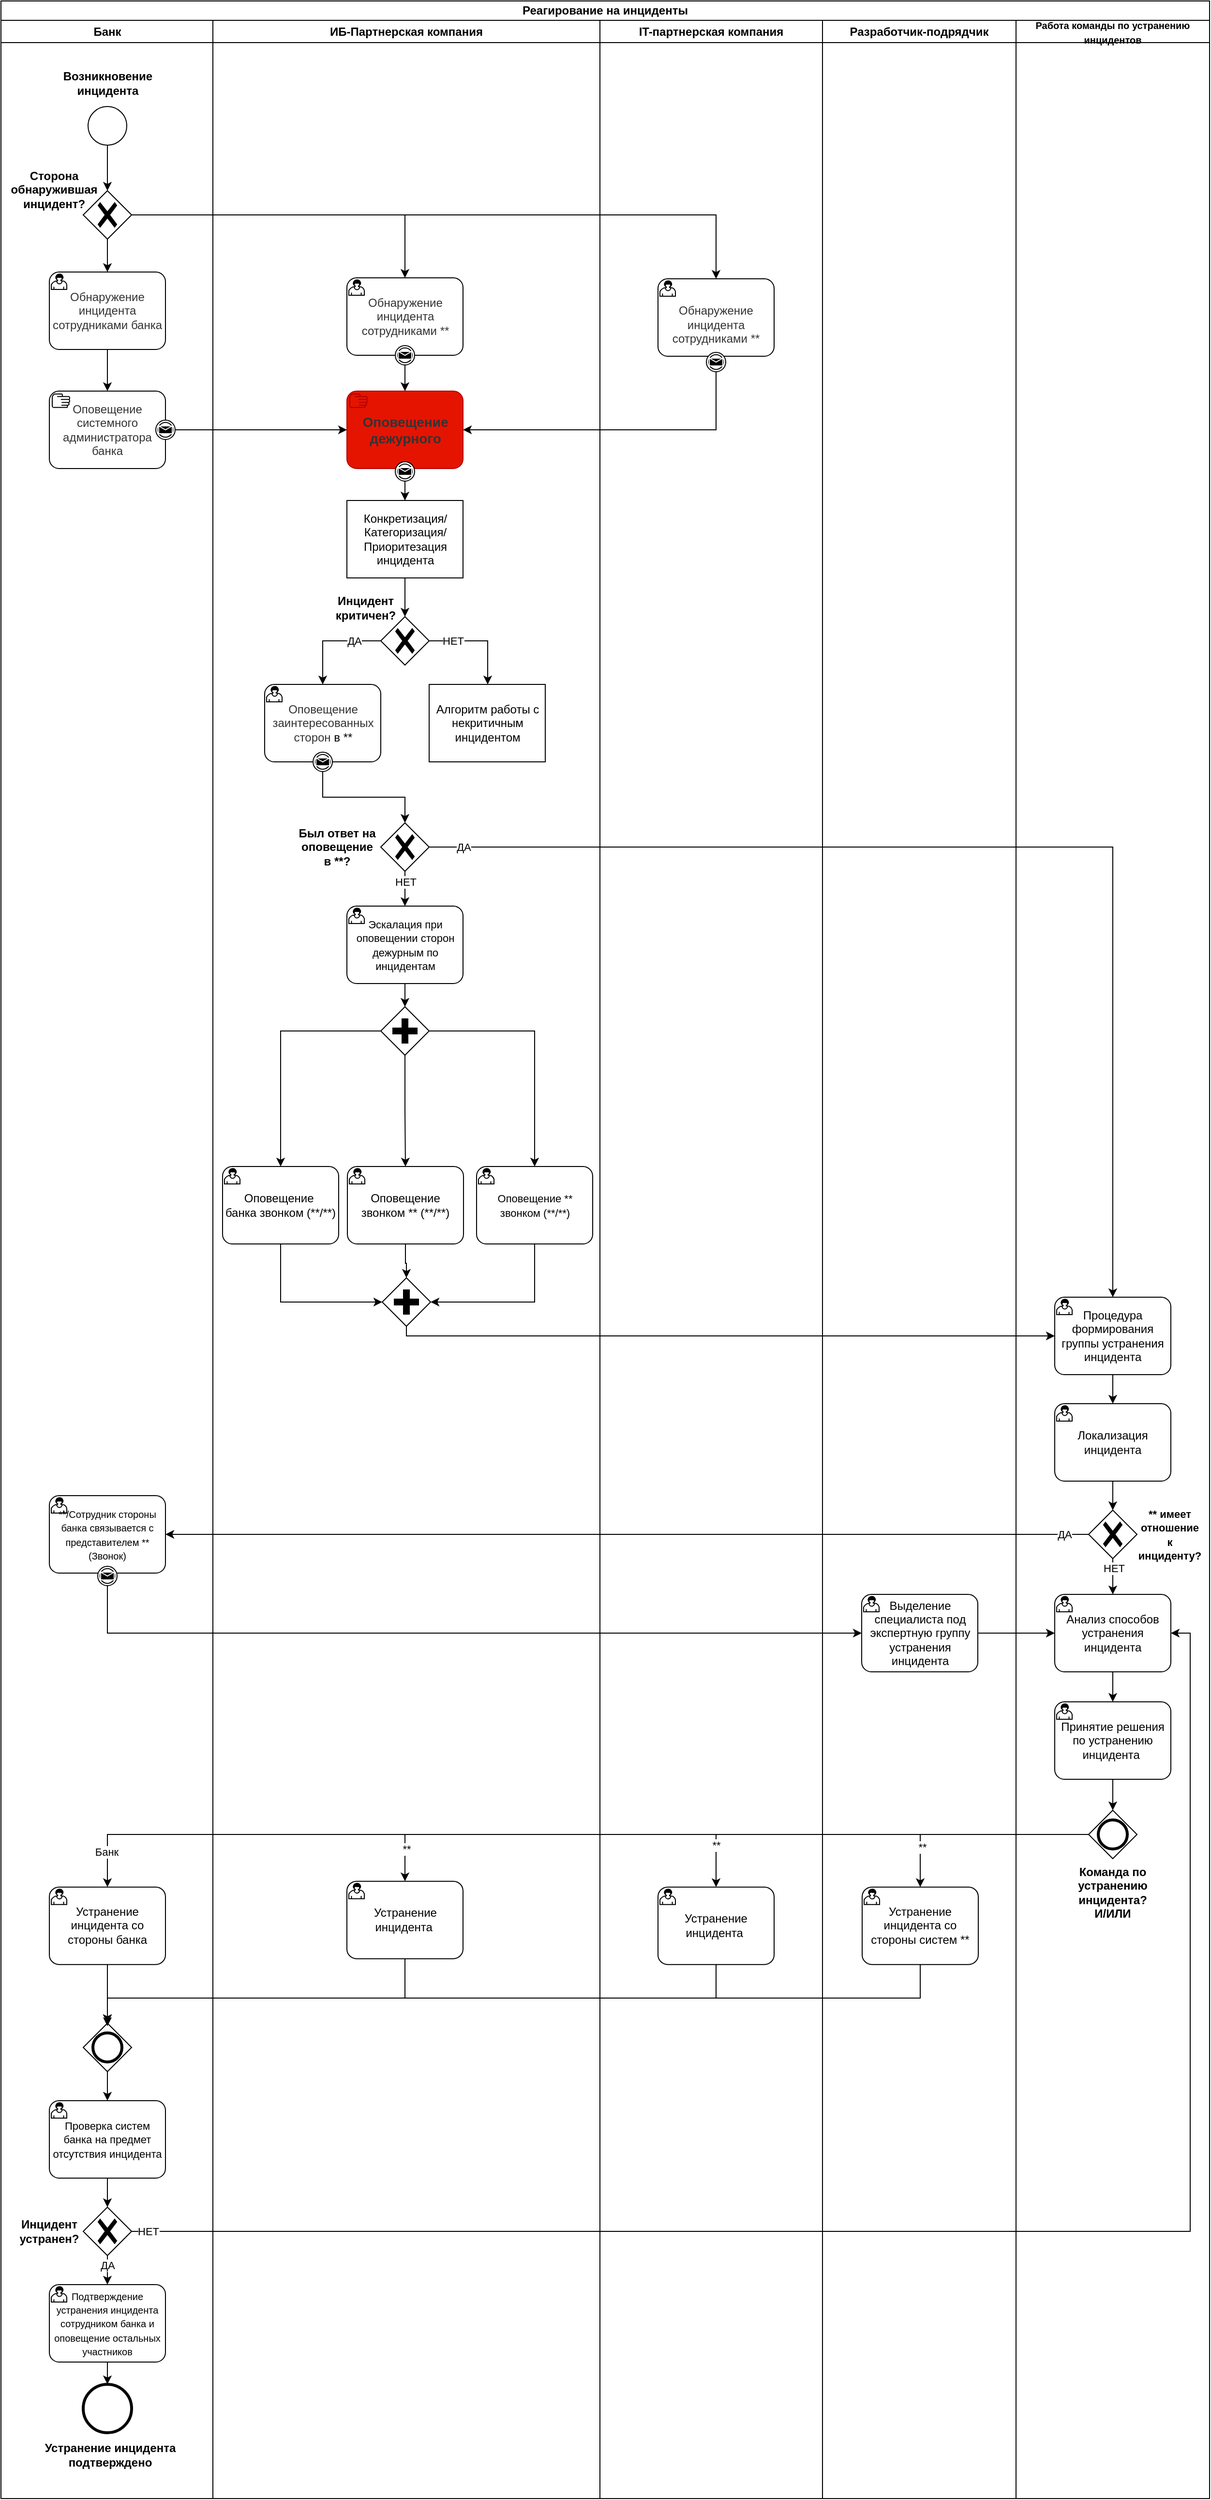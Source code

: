 <mxfile version="26.2.15">
  <diagram name="Страница — 1" id="mcw36j6L1VowzttELTqm">
    <mxGraphModel dx="1028" dy="707" grid="1" gridSize="10" guides="1" tooltips="1" connect="1" arrows="1" fold="1" page="1" pageScale="1" pageWidth="827" pageHeight="1169" math="0" shadow="0">
      <root>
        <mxCell id="0" />
        <mxCell id="1" parent="0" />
        <mxCell id="BDdSaMs5U2z6RaGfX6vD-26" value="Разработчик-подрядчик" style="swimlane;whiteSpace=wrap;html=1;swimlaneFillColor=default;" parent="1" vertex="1">
          <mxGeometry x="1200" y="970" width="200" height="2560" as="geometry" />
        </mxCell>
        <mxCell id="Rkpqap71UWAtuz546qv4-2" value="Банк" style="swimlane;whiteSpace=wrap;html=1;swimlaneFillColor=default;" parent="1" vertex="1">
          <mxGeometry x="351" y="970" width="220" height="2560" as="geometry" />
        </mxCell>
        <mxCell id="Rkpqap71UWAtuz546qv4-6" value="&lt;span style=&quot;color: rgb(51, 51, 51); font-family: Arial, sans-serif; background-color: rgb(255, 255, 255);&quot;&gt;Обнаружение инцидента сотрудниками банка&lt;/span&gt;" style="points=[[0.25,0,0],[0.5,0,0],[0.75,0,0],[1,0.25,0],[1,0.5,0],[1,0.75,0],[0.75,1,0],[0.5,1,0],[0.25,1,0],[0,0.75,0],[0,0.5,0],[0,0.25,0]];shape=mxgraph.bpmn.task;whiteSpace=wrap;rectStyle=rounded;size=10;html=1;container=1;expand=0;collapsible=0;taskMarker=user;" parent="Rkpqap71UWAtuz546qv4-2" vertex="1">
          <mxGeometry x="50" y="260" width="120" height="80" as="geometry" />
        </mxCell>
        <mxCell id="Rkpqap71UWAtuz546qv4-15" value="&lt;span style=&quot;color: rgb(51, 51, 51); font-family: Arial, sans-serif; background-color: rgb(255, 255, 255);&quot;&gt;Оповещение системного администратора банка&lt;/span&gt;" style="points=[[0.25,0,0],[0.5,0,0],[0.75,0,0],[1,0.25,0],[1,0.5,0],[1,0.75,0],[0.75,1,0],[0.5,1,0],[0.25,1,0],[0,0.75,0],[0,0.5,0],[0,0.25,0]];shape=mxgraph.bpmn.task;whiteSpace=wrap;rectStyle=rounded;size=10;html=1;container=1;expand=0;collapsible=0;taskMarker=manual;" parent="Rkpqap71UWAtuz546qv4-2" vertex="1">
          <mxGeometry x="50" y="383" width="120" height="80" as="geometry" />
        </mxCell>
        <mxCell id="Rkpqap71UWAtuz546qv4-16" style="edgeStyle=orthogonalEdgeStyle;rounded=0;orthogonalLoop=1;jettySize=auto;html=1;entryX=0.5;entryY=0;entryDx=0;entryDy=0;entryPerimeter=0;" parent="Rkpqap71UWAtuz546qv4-2" source="Rkpqap71UWAtuz546qv4-6" target="Rkpqap71UWAtuz546qv4-15" edge="1">
          <mxGeometry relative="1" as="geometry" />
        </mxCell>
        <mxCell id="YImmK2-F6QXV39Sv4ORT-2" value="Устранение инцидента со стороны банка" style="points=[[0.25,0,0],[0.5,0,0],[0.75,0,0],[1,0.25,0],[1,0.5,0],[1,0.75,0],[0.75,1,0],[0.5,1,0],[0.25,1,0],[0,0.75,0],[0,0.5,0],[0,0.25,0]];shape=mxgraph.bpmn.task;whiteSpace=wrap;rectStyle=rounded;size=10;html=1;container=1;expand=0;collapsible=0;taskMarker=user;" parent="Rkpqap71UWAtuz546qv4-2" vertex="1">
          <mxGeometry x="50" y="1928.33" width="120" height="80" as="geometry" />
        </mxCell>
        <mxCell id="4dvvSFLhbNUFfqNrLBhm-24" value="" style="points=[[0.145,0.145,0],[0.5,0,0],[0.855,0.145,0],[1,0.5,0],[0.855,0.855,0],[0.5,1,0],[0.145,0.855,0],[0,0.5,0]];shape=mxgraph.bpmn.event;html=1;verticalLabelPosition=bottom;labelBackgroundColor=#ffffff;verticalAlign=top;align=center;perimeter=ellipsePerimeter;outlineConnect=0;aspect=fixed;outline=throwing;symbol=message;" parent="Rkpqap71UWAtuz546qv4-2" vertex="1">
          <mxGeometry x="160" y="413" width="20" height="20" as="geometry" />
        </mxCell>
        <mxCell id="YImmK2-F6QXV39Sv4ORT-39" value="&lt;font style=&quot;font-size: 10px;&quot;&gt;Подтверждение устранения инцидента сотрудником банка и оповещение остальных участников&lt;/font&gt;" style="points=[[0.25,0,0],[0.5,0,0],[0.75,0,0],[1,0.25,0],[1,0.5,0],[1,0.75,0],[0.75,1,0],[0.5,1,0],[0.25,1,0],[0,0.75,0],[0,0.5,0],[0,0.25,0]];shape=mxgraph.bpmn.task;whiteSpace=wrap;rectStyle=rounded;size=10;html=1;container=1;expand=0;collapsible=0;taskMarker=user;" parent="Rkpqap71UWAtuz546qv4-2" vertex="1">
          <mxGeometry x="50" y="2339" width="120" height="80" as="geometry" />
        </mxCell>
        <mxCell id="YImmK2-F6QXV39Sv4ORT-41" value="" style="points=[[0.145,0.145,0],[0.5,0,0],[0.855,0.145,0],[1,0.5,0],[0.855,0.855,0],[0.5,1,0],[0.145,0.855,0],[0,0.5,0]];shape=mxgraph.bpmn.event;html=1;verticalLabelPosition=bottom;labelBackgroundColor=#ffffff;verticalAlign=top;align=center;perimeter=ellipsePerimeter;outlineConnect=0;aspect=fixed;outline=end;symbol=terminate2;" parent="Rkpqap71UWAtuz546qv4-2" vertex="1">
          <mxGeometry x="85" y="2442" width="50" height="50" as="geometry" />
        </mxCell>
        <mxCell id="YImmK2-F6QXV39Sv4ORT-43" style="edgeStyle=orthogonalEdgeStyle;rounded=0;orthogonalLoop=1;jettySize=auto;html=1;entryX=0.5;entryY=0;entryDx=0;entryDy=0;entryPerimeter=0;" parent="Rkpqap71UWAtuz546qv4-2" source="YImmK2-F6QXV39Sv4ORT-39" target="YImmK2-F6QXV39Sv4ORT-41" edge="1">
          <mxGeometry relative="1" as="geometry">
            <mxPoint x="348" y="2413" as="targetPoint" />
          </mxGeometry>
        </mxCell>
        <mxCell id="_8oBa0pRFmjZk-mu5e4V-10" value="&lt;font style=&quot;font-size: 10px;&quot;&gt;**/Сотрудник стороны банка связывается с представителем **(Звонок)&lt;/font&gt;" style="points=[[0.25,0,0],[0.5,0,0],[0.75,0,0],[1,0.25,0],[1,0.5,0],[1,0.75,0],[0.75,1,0],[0.5,1,0],[0.25,1,0],[0,0.75,0],[0,0.5,0],[0,0.25,0]];shape=mxgraph.bpmn.task;whiteSpace=wrap;rectStyle=rounded;size=10;html=1;container=1;expand=0;collapsible=0;taskMarker=user;" parent="Rkpqap71UWAtuz546qv4-2" vertex="1">
          <mxGeometry x="50" y="1524" width="120" height="80" as="geometry" />
        </mxCell>
        <mxCell id="_8oBa0pRFmjZk-mu5e4V-20" value="&lt;font style=&quot;font-size: 11px;&quot;&gt;Проверка систем банка на предмет отсутствия инцидента&lt;/font&gt;" style="points=[[0.25,0,0],[0.5,0,0],[0.75,0,0],[1,0.25,0],[1,0.5,0],[1,0.75,0],[0.75,1,0],[0.5,1,0],[0.25,1,0],[0,0.75,0],[0,0.5,0],[0,0.25,0]];shape=mxgraph.bpmn.task;whiteSpace=wrap;rectStyle=rounded;size=10;html=1;container=1;expand=0;collapsible=0;taskMarker=user;" parent="Rkpqap71UWAtuz546qv4-2" vertex="1">
          <mxGeometry x="50" y="2149" width="120" height="80" as="geometry" />
        </mxCell>
        <mxCell id="_8oBa0pRFmjZk-mu5e4V-5" value="&lt;b&gt;Устранение инцидента подтверждено&lt;/b&gt;" style="text;html=1;align=center;verticalAlign=middle;whiteSpace=wrap;rounded=0;" parent="Rkpqap71UWAtuz546qv4-2" vertex="1">
          <mxGeometry x="37.5" y="2500" width="150" height="30" as="geometry" />
        </mxCell>
        <mxCell id="_8oBa0pRFmjZk-mu5e4V-25" value="" style="points=[[0.25,0.25,0],[0.5,0,0],[0.75,0.25,0],[1,0.5,0],[0.75,0.75,0],[0.5,1,0],[0.25,0.75,0],[0,0.5,0]];shape=mxgraph.bpmn.gateway2;html=1;verticalLabelPosition=bottom;labelBackgroundColor=#ffffff;verticalAlign=top;align=center;perimeter=rhombusPerimeter;outlineConnect=0;outline=none;symbol=none;gwType=exclusive;" parent="Rkpqap71UWAtuz546qv4-2" vertex="1">
          <mxGeometry x="85" y="2259" width="50" height="50" as="geometry" />
        </mxCell>
        <mxCell id="_8oBa0pRFmjZk-mu5e4V-26" style="edgeStyle=orthogonalEdgeStyle;rounded=0;orthogonalLoop=1;jettySize=auto;html=1;entryX=0.5;entryY=0;entryDx=0;entryDy=0;entryPerimeter=0;" parent="Rkpqap71UWAtuz546qv4-2" source="_8oBa0pRFmjZk-mu5e4V-20" target="_8oBa0pRFmjZk-mu5e4V-25" edge="1">
          <mxGeometry relative="1" as="geometry" />
        </mxCell>
        <mxCell id="_8oBa0pRFmjZk-mu5e4V-27" style="edgeStyle=orthogonalEdgeStyle;rounded=0;orthogonalLoop=1;jettySize=auto;html=1;entryX=0.5;entryY=0;entryDx=0;entryDy=0;entryPerimeter=0;" parent="Rkpqap71UWAtuz546qv4-2" source="_8oBa0pRFmjZk-mu5e4V-25" target="YImmK2-F6QXV39Sv4ORT-39" edge="1">
          <mxGeometry relative="1" as="geometry" />
        </mxCell>
        <mxCell id="_8oBa0pRFmjZk-mu5e4V-28" value="ДА" style="edgeLabel;html=1;align=center;verticalAlign=middle;resizable=0;points=[];" parent="_8oBa0pRFmjZk-mu5e4V-27" connectable="0" vertex="1">
          <mxGeometry x="-0.63" relative="1" as="geometry">
            <mxPoint as="offset" />
          </mxGeometry>
        </mxCell>
        <mxCell id="RbkUoPrk1vcrPz4bAZ_s-171" value="&lt;b&gt;Инцидент устранен?&lt;/b&gt;" style="text;html=1;align=center;verticalAlign=middle;whiteSpace=wrap;rounded=0;" parent="Rkpqap71UWAtuz546qv4-2" vertex="1">
          <mxGeometry x="20" y="2269" width="60" height="30" as="geometry" />
        </mxCell>
        <mxCell id="RbkUoPrk1vcrPz4bAZ_s-106" value="" style="points=[[0.25,0.25,0],[0.5,0,0],[0.75,0.25,0],[1,0.5,0],[0.75,0.75,0],[0.5,1,0],[0.25,0.75,0],[0,0.5,0]];shape=mxgraph.bpmn.gateway2;html=1;verticalLabelPosition=bottom;labelBackgroundColor=#ffffff;verticalAlign=top;align=center;perimeter=rhombusPerimeter;outlineConnect=0;outline=end;symbol=general;" parent="Rkpqap71UWAtuz546qv4-2" vertex="1">
          <mxGeometry x="85" y="2069" width="50" height="50" as="geometry" />
        </mxCell>
        <mxCell id="BDdSaMs5U2z6RaGfX6vD-75" style="edgeStyle=orthogonalEdgeStyle;rounded=0;orthogonalLoop=1;jettySize=auto;html=1;entryX=0.5;entryY=0;entryDx=0;entryDy=0;entryPerimeter=0;" parent="Rkpqap71UWAtuz546qv4-2" source="YImmK2-F6QXV39Sv4ORT-2" target="RbkUoPrk1vcrPz4bAZ_s-106" edge="1">
          <mxGeometry relative="1" as="geometry">
            <Array as="points" />
          </mxGeometry>
        </mxCell>
        <mxCell id="BDdSaMs5U2z6RaGfX6vD-79" style="edgeStyle=orthogonalEdgeStyle;rounded=0;orthogonalLoop=1;jettySize=auto;html=1;entryX=0.5;entryY=0;entryDx=0;entryDy=0;entryPerimeter=0;exitX=0.5;exitY=1;exitDx=0;exitDy=0;exitPerimeter=0;" parent="Rkpqap71UWAtuz546qv4-2" source="RbkUoPrk1vcrPz4bAZ_s-106" target="_8oBa0pRFmjZk-mu5e4V-20" edge="1">
          <mxGeometry relative="1" as="geometry">
            <mxPoint x="849" y="2124" as="sourcePoint" />
          </mxGeometry>
        </mxCell>
        <mxCell id="6Zka7wKKmrnuG1V1PgiL-1" value="" style="points=[[0.145,0.145,0],[0.5,0,0],[0.855,0.145,0],[1,0.5,0],[0.855,0.855,0],[0.5,1,0],[0.145,0.855,0],[0,0.5,0]];shape=mxgraph.bpmn.event;html=1;verticalLabelPosition=bottom;labelBackgroundColor=#ffffff;verticalAlign=top;align=center;perimeter=ellipsePerimeter;outlineConnect=0;aspect=fixed;outline=standard;symbol=general;" parent="Rkpqap71UWAtuz546qv4-2" vertex="1">
          <mxGeometry x="90" y="89" width="40" height="40" as="geometry" />
        </mxCell>
        <mxCell id="6Zka7wKKmrnuG1V1PgiL-9" value="" style="points=[[0.25,0.25,0],[0.5,0,0],[0.75,0.25,0],[1,0.5,0],[0.75,0.75,0],[0.5,1,0],[0.25,0.75,0],[0,0.5,0]];shape=mxgraph.bpmn.gateway2;html=1;verticalLabelPosition=bottom;labelBackgroundColor=#ffffff;verticalAlign=top;align=center;perimeter=rhombusPerimeter;outlineConnect=0;outline=none;symbol=none;gwType=exclusive;" parent="Rkpqap71UWAtuz546qv4-2" vertex="1">
          <mxGeometry x="85" y="176" width="50" height="50" as="geometry" />
        </mxCell>
        <mxCell id="Rkpqap71UWAtuz546qv4-9" style="edgeStyle=orthogonalEdgeStyle;rounded=0;orthogonalLoop=1;jettySize=auto;html=1;entryX=0.5;entryY=0;entryDx=0;entryDy=0;entryPerimeter=0;" parent="Rkpqap71UWAtuz546qv4-2" source="6Zka7wKKmrnuG1V1PgiL-9" target="Rkpqap71UWAtuz546qv4-6" edge="1">
          <mxGeometry relative="1" as="geometry" />
        </mxCell>
        <mxCell id="Rkpqap71UWAtuz546qv4-3" style="edgeStyle=orthogonalEdgeStyle;rounded=0;orthogonalLoop=1;jettySize=auto;html=1;entryX=0.5;entryY=0;entryDx=0;entryDy=0;entryPerimeter=0;" parent="Rkpqap71UWAtuz546qv4-2" source="6Zka7wKKmrnuG1V1PgiL-1" target="6Zka7wKKmrnuG1V1PgiL-9" edge="1">
          <mxGeometry relative="1" as="geometry" />
        </mxCell>
        <mxCell id="6Zka7wKKmrnuG1V1PgiL-2" value="&lt;font&gt;&lt;b style=&quot;&quot;&gt;Возникновение инцидента&lt;/b&gt;&lt;/font&gt;" style="text;html=1;align=center;verticalAlign=middle;whiteSpace=wrap;rounded=0;" parent="Rkpqap71UWAtuz546qv4-2" vertex="1">
          <mxGeometry x="37.5" y="50" width="145" height="30" as="geometry" />
        </mxCell>
        <mxCell id="6Zka7wKKmrnuG1V1PgiL-10" value="&lt;b&gt;Сторона обнаружившая инцидент?&lt;/b&gt;" style="text;html=1;align=center;verticalAlign=middle;whiteSpace=wrap;rounded=0;" parent="Rkpqap71UWAtuz546qv4-2" vertex="1">
          <mxGeometry x="25" y="160" width="60" height="30" as="geometry" />
        </mxCell>
        <mxCell id="Rkpqap71UWAtuz546qv4-4" value="ИБ-Партнерская компания" style="swimlane;whiteSpace=wrap;html=1;swimlaneFillColor=default;" parent="1" vertex="1">
          <mxGeometry x="570" y="970" width="400" height="2560" as="geometry" />
        </mxCell>
        <mxCell id="Rkpqap71UWAtuz546qv4-7" value="&lt;span style=&quot;color: rgb(51, 51, 51); font-family: Arial, sans-serif; background-color: rgb(255, 255, 255);&quot;&gt;Обнаружение инцидента сотрудниками **&lt;/span&gt;" style="points=[[0.25,0,0],[0.5,0,0],[0.75,0,0],[1,0.25,0],[1,0.5,0],[1,0.75,0],[0.75,1,0],[0.5,1,0],[0.25,1,0],[0,0.75,0],[0,0.5,0],[0,0.25,0]];shape=mxgraph.bpmn.task;whiteSpace=wrap;rectStyle=rounded;size=10;html=1;container=1;expand=0;collapsible=0;taskMarker=user;" parent="Rkpqap71UWAtuz546qv4-4" vertex="1">
          <mxGeometry x="138.5" y="266" width="120" height="80" as="geometry" />
        </mxCell>
        <mxCell id="4dvvSFLhbNUFfqNrLBhm-25" value="" style="points=[[0.145,0.145,0],[0.5,0,0],[0.855,0.145,0],[1,0.5,0],[0.855,0.855,0],[0.5,1,0],[0.145,0.855,0],[0,0.5,0]];shape=mxgraph.bpmn.event;html=1;verticalLabelPosition=bottom;labelBackgroundColor=#ffffff;verticalAlign=top;align=center;perimeter=ellipsePerimeter;outlineConnect=0;aspect=fixed;outline=throwing;symbol=message;" parent="Rkpqap71UWAtuz546qv4-7" vertex="1">
          <mxGeometry x="50" y="70" width="20" height="20" as="geometry" />
        </mxCell>
        <mxCell id="RbkUoPrk1vcrPz4bAZ_s-100" value="Устранение инцидента&amp;nbsp;" style="points=[[0.25,0,0],[0.5,0,0],[0.75,0,0],[1,0.25,0],[1,0.5,0],[1,0.75,0],[0.75,1,0],[0.5,1,0],[0.25,1,0],[0,0.75,0],[0,0.5,0],[0,0.25,0]];shape=mxgraph.bpmn.task;whiteSpace=wrap;rectStyle=rounded;size=10;html=1;container=1;expand=0;collapsible=0;taskMarker=user;" parent="Rkpqap71UWAtuz546qv4-4" vertex="1">
          <mxGeometry x="138.5" y="1922.33" width="120" height="80" as="geometry" />
        </mxCell>
        <mxCell id="BDdSaMs5U2z6RaGfX6vD-20" style="edgeStyle=orthogonalEdgeStyle;rounded=0;orthogonalLoop=1;jettySize=auto;html=1;entryX=0.5;entryY=0;entryDx=0;entryDy=0;entryPerimeter=0;" parent="Rkpqap71UWAtuz546qv4-4" source="4dvvSFLhbNUFfqNrLBhm-25" target="BDdSaMs5U2z6RaGfX6vD-42" edge="1">
          <mxGeometry relative="1" as="geometry">
            <mxPoint x="198.5" y="383" as="targetPoint" />
          </mxGeometry>
        </mxCell>
        <mxCell id="BDdSaMs5U2z6RaGfX6vD-38" value="" style="group" parent="Rkpqap71UWAtuz546qv4-4" connectable="0" vertex="1">
          <mxGeometry x="53.5" y="686" width="120" height="90" as="geometry" />
        </mxCell>
        <mxCell id="BDdSaMs5U2z6RaGfX6vD-39" value="&lt;span style=&quot;color: rgb(51, 51, 51); font-family: Arial, sans-serif; background-color: rgb(255, 255, 255);&quot;&gt;Оповещение заинтересованных сторон&amp;nbsp;&lt;/span&gt;в **" style="points=[[0.25,0,0],[0.5,0,0],[0.75,0,0],[1,0.25,0],[1,0.5,0],[1,0.75,0],[0.75,1,0],[0.5,1,0],[0.25,1,0],[0,0.75,0],[0,0.5,0],[0,0.25,0]];shape=mxgraph.bpmn.task;whiteSpace=wrap;rectStyle=rounded;size=10;html=1;container=1;expand=0;collapsible=0;taskMarker=user;" parent="BDdSaMs5U2z6RaGfX6vD-38" vertex="1">
          <mxGeometry width="120" height="80" as="geometry" />
        </mxCell>
        <mxCell id="BDdSaMs5U2z6RaGfX6vD-40" value="" style="points=[[0.145,0.145,0],[0.5,0,0],[0.855,0.145,0],[1,0.5,0],[0.855,0.855,0],[0.5,1,0],[0.145,0.855,0],[0,0.5,0]];shape=mxgraph.bpmn.event;html=1;verticalLabelPosition=bottom;labelBackgroundColor=#ffffff;verticalAlign=top;align=center;perimeter=ellipsePerimeter;outlineConnect=0;aspect=fixed;outline=throwing;symbol=message;" parent="BDdSaMs5U2z6RaGfX6vD-38" vertex="1">
          <mxGeometry x="50" y="70" width="20" height="20" as="geometry" />
        </mxCell>
        <mxCell id="BDdSaMs5U2z6RaGfX6vD-41" value="" style="group" parent="Rkpqap71UWAtuz546qv4-4" connectable="0" vertex="1">
          <mxGeometry x="138.5" y="383" width="120" height="93" as="geometry" />
        </mxCell>
        <mxCell id="BDdSaMs5U2z6RaGfX6vD-42" value="&lt;span style=&quot;color: rgb(51, 51, 51); font-family: Arial, sans-serif;&quot;&gt;&lt;font style=&quot;font-size: 14px;&quot;&gt;&lt;b&gt;Оповещение дежурного&lt;br&gt;&lt;/b&gt;&lt;/font&gt;&lt;/span&gt;" style="points=[[0.25,0,0],[0.5,0,0],[0.75,0,0],[1,0.25,0],[1,0.5,0],[1,0.75,0],[0.75,1,0],[0.5,1,0],[0.25,1,0],[0,0.75,0],[0,0.5,0],[0,0.25,0]];shape=mxgraph.bpmn.task;whiteSpace=wrap;rectStyle=rounded;size=10;html=1;container=1;expand=0;collapsible=0;taskMarker=manual;fillColor=#e51400;fontColor=#ffffff;strokeColor=#B20000;" parent="BDdSaMs5U2z6RaGfX6vD-41" vertex="1">
          <mxGeometry width="120" height="80" as="geometry" />
        </mxCell>
        <mxCell id="BDdSaMs5U2z6RaGfX6vD-43" value="" style="points=[[0.145,0.145,0],[0.5,0,0],[0.855,0.145,0],[1,0.5,0],[0.855,0.855,0],[0.5,1,0],[0.145,0.855,0],[0,0.5,0]];shape=mxgraph.bpmn.event;html=1;verticalLabelPosition=bottom;labelBackgroundColor=#ffffff;verticalAlign=top;align=center;perimeter=ellipsePerimeter;outlineConnect=0;aspect=fixed;outline=throwing;symbol=message;" parent="BDdSaMs5U2z6RaGfX6vD-41" vertex="1">
          <mxGeometry x="50" y="73" width="20" height="20" as="geometry" />
        </mxCell>
        <mxCell id="BDdSaMs5U2z6RaGfX6vD-44" value="" style="points=[[0.25,0.25,0],[0.5,0,0],[0.75,0.25,0],[1,0.5,0],[0.75,0.75,0],[0.5,1,0],[0.25,0.75,0],[0,0.5,0]];shape=mxgraph.bpmn.gateway2;html=1;verticalLabelPosition=bottom;labelBackgroundColor=#ffffff;verticalAlign=top;align=center;perimeter=rhombusPerimeter;outlineConnect=0;outline=none;symbol=none;gwType=exclusive;" parent="Rkpqap71UWAtuz546qv4-4" vertex="1">
          <mxGeometry x="173.5" y="829" width="50" height="50" as="geometry" />
        </mxCell>
        <mxCell id="BDdSaMs5U2z6RaGfX6vD-45" style="edgeStyle=orthogonalEdgeStyle;rounded=0;orthogonalLoop=1;jettySize=auto;html=1;entryX=0.5;entryY=0;entryDx=0;entryDy=0;entryPerimeter=0;exitX=0.5;exitY=1;exitDx=0;exitDy=0;exitPerimeter=0;" parent="Rkpqap71UWAtuz546qv4-4" source="BDdSaMs5U2z6RaGfX6vD-40" target="BDdSaMs5U2z6RaGfX6vD-44" edge="1">
          <mxGeometry relative="1" as="geometry" />
        </mxCell>
        <mxCell id="BDdSaMs5U2z6RaGfX6vD-46" value="" style="group" parent="Rkpqap71UWAtuz546qv4-4" connectable="0" vertex="1">
          <mxGeometry x="10" y="1179" width="120" height="90" as="geometry" />
        </mxCell>
        <mxCell id="BDdSaMs5U2z6RaGfX6vD-47" value="&lt;font&gt;Оповещение&amp;nbsp;&lt;/font&gt;&lt;div&gt;&lt;font&gt;банка звонком (**/**)&lt;/font&gt;&lt;/div&gt;" style="points=[[0.25,0,0],[0.5,0,0],[0.75,0,0],[1,0.25,0],[1,0.5,0],[1,0.75,0],[0.75,1,0],[0.5,1,0],[0.25,1,0],[0,0.75,0],[0,0.5,0],[0,0.25,0]];shape=mxgraph.bpmn.task;whiteSpace=wrap;rectStyle=rounded;size=10;html=1;container=1;expand=0;collapsible=0;taskMarker=user;" parent="BDdSaMs5U2z6RaGfX6vD-46" vertex="1">
          <mxGeometry y="5" width="120" height="80" as="geometry" />
        </mxCell>
        <mxCell id="BDdSaMs5U2z6RaGfX6vD-52" value="" style="group" parent="Rkpqap71UWAtuz546qv4-4" connectable="0" vertex="1">
          <mxGeometry x="139" y="1179" width="120" height="90" as="geometry" />
        </mxCell>
        <mxCell id="BDdSaMs5U2z6RaGfX6vD-53" value="&lt;font&gt;Оповещение звонком ** (**/**)&lt;/font&gt;" style="points=[[0.25,0,0],[0.5,0,0],[0.75,0,0],[1,0.25,0],[1,0.5,0],[1,0.75,0],[0.75,1,0],[0.5,1,0],[0.25,1,0],[0,0.75,0],[0,0.5,0],[0,0.25,0]];shape=mxgraph.bpmn.task;whiteSpace=wrap;rectStyle=rounded;size=10;html=1;container=1;expand=0;collapsible=0;taskMarker=user;" parent="BDdSaMs5U2z6RaGfX6vD-52" vertex="1">
          <mxGeometry y="5" width="120" height="80" as="geometry" />
        </mxCell>
        <mxCell id="BDdSaMs5U2z6RaGfX6vD-55" value="" style="group" parent="Rkpqap71UWAtuz546qv4-4" connectable="0" vertex="1">
          <mxGeometry x="272.5" y="1179" width="120" height="90" as="geometry" />
        </mxCell>
        <mxCell id="BDdSaMs5U2z6RaGfX6vD-56" value="&lt;font style=&quot;font-size: 11px;&quot;&gt;Оповещение ** звонком (**/**)&lt;/font&gt;" style="points=[[0.25,0,0],[0.5,0,0],[0.75,0,0],[1,0.25,0],[1,0.5,0],[1,0.75,0],[0.75,1,0],[0.5,1,0],[0.25,1,0],[0,0.75,0],[0,0.5,0],[0,0.25,0]];shape=mxgraph.bpmn.task;whiteSpace=wrap;rectStyle=rounded;size=10;html=1;container=1;expand=0;collapsible=0;taskMarker=user;" parent="BDdSaMs5U2z6RaGfX6vD-55" vertex="1">
          <mxGeometry y="5" width="120" height="80" as="geometry" />
        </mxCell>
        <mxCell id="BDdSaMs5U2z6RaGfX6vD-59" value="" style="points=[[0.25,0.25,0],[0.5,0,0],[0.75,0.25,0],[1,0.5,0],[0.75,0.75,0],[0.5,1,0],[0.25,0.75,0],[0,0.5,0]];shape=mxgraph.bpmn.gateway2;html=1;verticalLabelPosition=bottom;labelBackgroundColor=#ffffff;verticalAlign=top;align=center;perimeter=rhombusPerimeter;outlineConnect=0;outline=none;symbol=none;gwType=parallel;" parent="Rkpqap71UWAtuz546qv4-4" vertex="1">
          <mxGeometry x="173.5" y="1019" width="50" height="50" as="geometry" />
        </mxCell>
        <mxCell id="BDdSaMs5U2z6RaGfX6vD-60" style="edgeStyle=orthogonalEdgeStyle;rounded=0;orthogonalLoop=1;jettySize=auto;html=1;entryX=0.5;entryY=0;entryDx=0;entryDy=0;entryPerimeter=0;" parent="Rkpqap71UWAtuz546qv4-4" source="BDdSaMs5U2z6RaGfX6vD-44" target="7_1EoHdfC0Xxk4vb7x-q-12" edge="1">
          <mxGeometry relative="1" as="geometry">
            <mxPoint x="196.5" y="926" as="targetPoint" />
          </mxGeometry>
        </mxCell>
        <mxCell id="BDdSaMs5U2z6RaGfX6vD-64" value="НЕТ" style="edgeLabel;html=1;align=center;verticalAlign=middle;resizable=0;points=[];" parent="BDdSaMs5U2z6RaGfX6vD-60" connectable="0" vertex="1">
          <mxGeometry x="0.254" y="1" relative="1" as="geometry">
            <mxPoint x="-1" y="-9" as="offset" />
          </mxGeometry>
        </mxCell>
        <mxCell id="BDdSaMs5U2z6RaGfX6vD-61" style="edgeStyle=orthogonalEdgeStyle;rounded=0;orthogonalLoop=1;jettySize=auto;html=1;entryX=0.5;entryY=0;entryDx=0;entryDy=0;entryPerimeter=0;" parent="Rkpqap71UWAtuz546qv4-4" source="BDdSaMs5U2z6RaGfX6vD-59" target="BDdSaMs5U2z6RaGfX6vD-53" edge="1">
          <mxGeometry relative="1" as="geometry" />
        </mxCell>
        <mxCell id="BDdSaMs5U2z6RaGfX6vD-62" style="edgeStyle=orthogonalEdgeStyle;rounded=0;orthogonalLoop=1;jettySize=auto;html=1;entryX=0.5;entryY=0;entryDx=0;entryDy=0;entryPerimeter=0;" parent="Rkpqap71UWAtuz546qv4-4" source="BDdSaMs5U2z6RaGfX6vD-59" target="BDdSaMs5U2z6RaGfX6vD-56" edge="1">
          <mxGeometry relative="1" as="geometry" />
        </mxCell>
        <mxCell id="BDdSaMs5U2z6RaGfX6vD-63" style="edgeStyle=orthogonalEdgeStyle;rounded=0;orthogonalLoop=1;jettySize=auto;html=1;entryX=0.5;entryY=0;entryDx=0;entryDy=0;entryPerimeter=0;" parent="Rkpqap71UWAtuz546qv4-4" source="BDdSaMs5U2z6RaGfX6vD-59" target="BDdSaMs5U2z6RaGfX6vD-47" edge="1">
          <mxGeometry relative="1" as="geometry">
            <mxPoint x="106.5" y="1184" as="targetPoint" />
          </mxGeometry>
        </mxCell>
        <mxCell id="BDdSaMs5U2z6RaGfX6vD-19" value="&lt;b&gt;Был ответ на оповещение в **?&lt;/b&gt;" style="text;html=1;align=center;verticalAlign=middle;whiteSpace=wrap;rounded=0;" parent="Rkpqap71UWAtuz546qv4-4" vertex="1">
          <mxGeometry x="86.5" y="839" width="83" height="30" as="geometry" />
        </mxCell>
        <mxCell id="BDdSaMs5U2z6RaGfX6vD-69" value="" style="points=[[0.25,0.25,0],[0.5,0,0],[0.75,0.25,0],[1,0.5,0],[0.75,0.75,0],[0.5,1,0],[0.25,0.75,0],[0,0.5,0]];shape=mxgraph.bpmn.gateway2;html=1;verticalLabelPosition=bottom;labelBackgroundColor=#ffffff;verticalAlign=top;align=center;perimeter=rhombusPerimeter;outlineConnect=0;outline=none;symbol=none;gwType=parallel;" parent="Rkpqap71UWAtuz546qv4-4" vertex="1">
          <mxGeometry x="175" y="1299" width="50" height="50" as="geometry" />
        </mxCell>
        <mxCell id="BDdSaMs5U2z6RaGfX6vD-70" style="edgeStyle=orthogonalEdgeStyle;rounded=0;orthogonalLoop=1;jettySize=auto;html=1;entryX=0.5;entryY=0;entryDx=0;entryDy=0;entryPerimeter=0;" parent="Rkpqap71UWAtuz546qv4-4" source="BDdSaMs5U2z6RaGfX6vD-53" target="BDdSaMs5U2z6RaGfX6vD-69" edge="1">
          <mxGeometry relative="1" as="geometry">
            <mxPoint x="190" y="1296" as="targetPoint" />
          </mxGeometry>
        </mxCell>
        <mxCell id="BDdSaMs5U2z6RaGfX6vD-71" style="edgeStyle=orthogonalEdgeStyle;rounded=0;orthogonalLoop=1;jettySize=auto;html=1;entryX=0;entryY=0.5;entryDx=0;entryDy=0;entryPerimeter=0;exitX=0.5;exitY=1;exitDx=0;exitDy=0;exitPerimeter=0;" parent="Rkpqap71UWAtuz546qv4-4" source="BDdSaMs5U2z6RaGfX6vD-47" target="BDdSaMs5U2z6RaGfX6vD-69" edge="1">
          <mxGeometry relative="1" as="geometry">
            <mxPoint x="106.5" y="1264" as="sourcePoint" />
            <Array as="points">
              <mxPoint x="70" y="1324" />
            </Array>
          </mxGeometry>
        </mxCell>
        <mxCell id="BDdSaMs5U2z6RaGfX6vD-72" style="edgeStyle=orthogonalEdgeStyle;rounded=0;orthogonalLoop=1;jettySize=auto;html=1;entryX=1;entryY=0.5;entryDx=0;entryDy=0;entryPerimeter=0;exitX=0.5;exitY=1;exitDx=0;exitDy=0;exitPerimeter=0;" parent="Rkpqap71UWAtuz546qv4-4" source="BDdSaMs5U2z6RaGfX6vD-56" target="BDdSaMs5U2z6RaGfX6vD-69" edge="1">
          <mxGeometry relative="1" as="geometry" />
        </mxCell>
        <mxCell id="7_1EoHdfC0Xxk4vb7x-q-3" value="Конкретизация/Категоризация/Приоритезация инцидента" style="points=[[0.25,0,0],[0.5,0,0],[0.75,0,0],[1,0.25,0],[1,0.5,0],[1,0.75,0],[0.75,1,0],[0.5,1,0],[0.25,1,0],[0,0.75,0],[0,0.5,0],[0,0.25,0]];shape=mxgraph.bpmn.task2;whiteSpace=wrap;rectStyle=rounded;size=10;html=1;container=1;expand=0;collapsible=0;taskMarker=user;" parent="Rkpqap71UWAtuz546qv4-4" vertex="1">
          <mxGeometry x="138.5" y="496" width="120" height="80" as="geometry" />
        </mxCell>
        <mxCell id="7_1EoHdfC0Xxk4vb7x-q-4" style="edgeStyle=orthogonalEdgeStyle;rounded=0;orthogonalLoop=1;jettySize=auto;html=1;entryX=0.5;entryY=0;entryDx=0;entryDy=0;entryPerimeter=0;" parent="Rkpqap71UWAtuz546qv4-4" source="BDdSaMs5U2z6RaGfX6vD-43" target="7_1EoHdfC0Xxk4vb7x-q-3" edge="1">
          <mxGeometry relative="1" as="geometry" />
        </mxCell>
        <mxCell id="7_1EoHdfC0Xxk4vb7x-q-5" value="" style="points=[[0.25,0.25,0],[0.5,0,0],[0.75,0.25,0],[1,0.5,0],[0.75,0.75,0],[0.5,1,0],[0.25,0.75,0],[0,0.5,0]];shape=mxgraph.bpmn.gateway2;html=1;verticalLabelPosition=bottom;labelBackgroundColor=#ffffff;verticalAlign=top;align=center;perimeter=rhombusPerimeter;outlineConnect=0;outline=none;symbol=none;gwType=exclusive;" parent="Rkpqap71UWAtuz546qv4-4" vertex="1">
          <mxGeometry x="173.5" y="616" width="50" height="50" as="geometry" />
        </mxCell>
        <mxCell id="7_1EoHdfC0Xxk4vb7x-q-6" style="edgeStyle=orthogonalEdgeStyle;rounded=0;orthogonalLoop=1;jettySize=auto;html=1;entryX=0.5;entryY=0;entryDx=0;entryDy=0;entryPerimeter=0;" parent="Rkpqap71UWAtuz546qv4-4" source="7_1EoHdfC0Xxk4vb7x-q-3" target="7_1EoHdfC0Xxk4vb7x-q-5" edge="1">
          <mxGeometry relative="1" as="geometry" />
        </mxCell>
        <mxCell id="7_1EoHdfC0Xxk4vb7x-q-7" style="edgeStyle=orthogonalEdgeStyle;rounded=0;orthogonalLoop=1;jettySize=auto;html=1;entryX=0.5;entryY=0;entryDx=0;entryDy=0;entryPerimeter=0;exitX=0;exitY=0.5;exitDx=0;exitDy=0;exitPerimeter=0;" parent="Rkpqap71UWAtuz546qv4-4" source="7_1EoHdfC0Xxk4vb7x-q-5" target="BDdSaMs5U2z6RaGfX6vD-39" edge="1">
          <mxGeometry relative="1" as="geometry" />
        </mxCell>
        <mxCell id="7_1EoHdfC0Xxk4vb7x-q-10" value="ДА" style="edgeLabel;html=1;align=center;verticalAlign=middle;resizable=0;points=[];" parent="7_1EoHdfC0Xxk4vb7x-q-7" connectable="0" vertex="1">
          <mxGeometry x="-0.467" relative="1" as="geometry">
            <mxPoint as="offset" />
          </mxGeometry>
        </mxCell>
        <mxCell id="7_1EoHdfC0Xxk4vb7x-q-9" value="&lt;b&gt;Инцидент критичен?&lt;/b&gt;" style="text;html=1;align=center;verticalAlign=middle;whiteSpace=wrap;rounded=0;" parent="Rkpqap71UWAtuz546qv4-4" vertex="1">
          <mxGeometry x="128" y="592" width="60" height="30" as="geometry" />
        </mxCell>
        <mxCell id="7_1EoHdfC0Xxk4vb7x-q-11" value="" style="group" parent="Rkpqap71UWAtuz546qv4-4" connectable="0" vertex="1">
          <mxGeometry x="138.5" y="910" width="120" height="90" as="geometry" />
        </mxCell>
        <mxCell id="7_1EoHdfC0Xxk4vb7x-q-12" value="&lt;font style=&quot;font-size: 11px;&quot;&gt;Эскалация при оповещении сторон дежурным по инцидентам&lt;/font&gt;" style="points=[[0.25,0,0],[0.5,0,0],[0.75,0,0],[1,0.25,0],[1,0.5,0],[1,0.75,0],[0.75,1,0],[0.5,1,0],[0.25,1,0],[0,0.75,0],[0,0.5,0],[0,0.25,0]];shape=mxgraph.bpmn.task;whiteSpace=wrap;rectStyle=rounded;size=10;html=1;container=1;expand=0;collapsible=0;taskMarker=user;" parent="7_1EoHdfC0Xxk4vb7x-q-11" vertex="1">
          <mxGeometry y="5" width="120" height="80" as="geometry" />
        </mxCell>
        <mxCell id="7_1EoHdfC0Xxk4vb7x-q-13" style="edgeStyle=orthogonalEdgeStyle;rounded=0;orthogonalLoop=1;jettySize=auto;html=1;entryX=0.5;entryY=0;entryDx=0;entryDy=0;entryPerimeter=0;" parent="Rkpqap71UWAtuz546qv4-4" source="7_1EoHdfC0Xxk4vb7x-q-12" target="BDdSaMs5U2z6RaGfX6vD-59" edge="1">
          <mxGeometry relative="1" as="geometry" />
        </mxCell>
        <mxCell id="7_1EoHdfC0Xxk4vb7x-q-17" style="edgeStyle=orthogonalEdgeStyle;rounded=0;orthogonalLoop=1;jettySize=auto;html=1;entryX=0.5;entryY=0;entryDx=0;entryDy=0;entryPerimeter=0;" parent="Rkpqap71UWAtuz546qv4-4" source="7_1EoHdfC0Xxk4vb7x-q-5" target="7_1EoHdfC0Xxk4vb7x-q-21" edge="1">
          <mxGeometry relative="1" as="geometry">
            <mxPoint x="273.5" y="686" as="targetPoint" />
            <Array as="points">
              <mxPoint x="284" y="641" />
              <mxPoint x="284" y="686" />
            </Array>
          </mxGeometry>
        </mxCell>
        <mxCell id="7_1EoHdfC0Xxk4vb7x-q-18" value="НЕТ" style="edgeLabel;html=1;align=center;verticalAlign=middle;resizable=0;points=[];" parent="7_1EoHdfC0Xxk4vb7x-q-17" connectable="0" vertex="1">
          <mxGeometry x="-0.592" y="1" relative="1" as="geometry">
            <mxPoint x="3" y="1" as="offset" />
          </mxGeometry>
        </mxCell>
        <mxCell id="7_1EoHdfC0Xxk4vb7x-q-21" value="Алгоритм работы с некритичным инцидентом" style="points=[[0.25,0,0],[0.5,0,0],[0.75,0,0],[1,0.25,0],[1,0.5,0],[1,0.75,0],[0.75,1,0],[0.5,1,0],[0.25,1,0],[0,0.75,0],[0,0.5,0],[0,0.25,0]];shape=mxgraph.bpmn.task2;whiteSpace=wrap;rectStyle=rounded;size=10;html=1;container=1;expand=0;collapsible=0;taskMarker=abstract;isLoopSub=1;" parent="Rkpqap71UWAtuz546qv4-4" vertex="1">
          <mxGeometry x="223.5" y="686" width="120" height="80" as="geometry" />
        </mxCell>
        <mxCell id="Rkpqap71UWAtuz546qv4-5" value="IT-партнерская компания" style="swimlane;whiteSpace=wrap;html=1;swimlaneFillColor=default;" parent="1" vertex="1">
          <mxGeometry x="970" y="970" width="230" height="2560" as="geometry" />
        </mxCell>
        <mxCell id="Rkpqap71UWAtuz546qv4-8" value="&lt;font style=&quot;&quot;&gt;&lt;font style=&quot;font-size: 12px;&quot;&gt;&lt;br&gt;&lt;span style=&quot;color: rgb(51, 51, 51); font-family: Arial, sans-serif; font-style: normal; font-variant-ligatures: normal; font-variant-caps: normal; font-weight: 400; letter-spacing: normal; orphans: 2; text-align: center; text-indent: 0px; text-transform: none; widows: 2; word-spacing: 0px; -webkit-text-stroke-width: 0px; white-space: normal; background-color: rgb(255, 255, 255); text-decoration-thickness: initial; text-decoration-style: initial; text-decoration-color: initial; float: none; display: inline !important;&quot;&gt;Обнаружение инцидента сотрудниками **&lt;/span&gt;&lt;/font&gt;&lt;br&gt;&lt;/font&gt;" style="points=[[0.25,0,0],[0.5,0,0],[0.75,0,0],[1,0.25,0],[1,0.5,0],[1,0.75,0],[0.75,1,0],[0.5,1,0],[0.25,1,0],[0,0.75,0],[0,0.5,0],[0,0.25,0]];shape=mxgraph.bpmn.task;whiteSpace=wrap;rectStyle=rounded;size=10;html=1;container=1;expand=0;collapsible=0;taskMarker=user;" parent="Rkpqap71UWAtuz546qv4-5" vertex="1">
          <mxGeometry x="60" y="267" width="120" height="80" as="geometry" />
        </mxCell>
        <mxCell id="RbkUoPrk1vcrPz4bAZ_s-101" value="Устранение инцидента&amp;nbsp;" style="points=[[0.25,0,0],[0.5,0,0],[0.75,0,0],[1,0.25,0],[1,0.5,0],[1,0.75,0],[0.75,1,0],[0.5,1,0],[0.25,1,0],[0,0.75,0],[0,0.5,0],[0,0.25,0]];shape=mxgraph.bpmn.task;whiteSpace=wrap;rectStyle=rounded;size=10;html=1;container=1;expand=0;collapsible=0;taskMarker=user;" parent="Rkpqap71UWAtuz546qv4-5" vertex="1">
          <mxGeometry x="60" y="1928.33" width="120" height="80" as="geometry" />
        </mxCell>
        <mxCell id="4dvvSFLhbNUFfqNrLBhm-27" value="" style="points=[[0.145,0.145,0],[0.5,0,0],[0.855,0.145,0],[1,0.5,0],[0.855,0.855,0],[0.5,1,0],[0.145,0.855,0],[0,0.5,0]];shape=mxgraph.bpmn.event;html=1;verticalLabelPosition=bottom;labelBackgroundColor=#ffffff;verticalAlign=top;align=center;perimeter=ellipsePerimeter;outlineConnect=0;aspect=fixed;outline=throwing;symbol=message;" parent="Rkpqap71UWAtuz546qv4-5" vertex="1">
          <mxGeometry x="110" y="343" width="20" height="20" as="geometry" />
        </mxCell>
        <mxCell id="Rkpqap71UWAtuz546qv4-13" value="&lt;font style=&quot;font-size: 10px;&quot;&gt;Работа команды по устранению инцидентов&lt;/font&gt;" style="swimlane;whiteSpace=wrap;html=1;swimlaneFillColor=default;" parent="1" vertex="1">
          <mxGeometry x="1400" y="970" width="200" height="2560" as="geometry" />
        </mxCell>
        <mxCell id="RbkUoPrk1vcrPz4bAZ_s-89" value="Процедура формирования группы устранения инцидента" style="points=[[0.25,0,0],[0.5,0,0],[0.75,0,0],[1,0.25,0],[1,0.5,0],[1,0.75,0],[0.75,1,0],[0.5,1,0],[0.25,1,0],[0,0.75,0],[0,0.5,0],[0,0.25,0]];shape=mxgraph.bpmn.task;whiteSpace=wrap;rectStyle=rounded;size=10;html=1;container=1;expand=0;collapsible=0;taskMarker=user;" parent="Rkpqap71UWAtuz546qv4-13" vertex="1">
          <mxGeometry x="40" y="1319" width="120" height="80" as="geometry" />
        </mxCell>
        <mxCell id="RbkUoPrk1vcrPz4bAZ_s-93" value="Анализ способов устранения инцидента" style="points=[[0.25,0,0],[0.5,0,0],[0.75,0,0],[1,0.25,0],[1,0.5,0],[1,0.75,0],[0.75,1,0],[0.5,1,0],[0.25,1,0],[0,0.75,0],[0,0.5,0],[0,0.25,0]];shape=mxgraph.bpmn.task;whiteSpace=wrap;rectStyle=rounded;size=10;html=1;container=1;expand=0;collapsible=0;taskMarker=user;" parent="Rkpqap71UWAtuz546qv4-13" vertex="1">
          <mxGeometry x="40" y="1626" width="120" height="80" as="geometry" />
        </mxCell>
        <mxCell id="RbkUoPrk1vcrPz4bAZ_s-95" value="Принятие решения по устранению инцидента&amp;nbsp;" style="points=[[0.25,0,0],[0.5,0,0],[0.75,0,0],[1,0.25,0],[1,0.5,0],[1,0.75,0],[0.75,1,0],[0.5,1,0],[0.25,1,0],[0,0.75,0],[0,0.5,0],[0,0.25,0]];shape=mxgraph.bpmn.task;whiteSpace=wrap;rectStyle=rounded;size=10;html=1;container=1;expand=0;collapsible=0;taskMarker=user;" parent="Rkpqap71UWAtuz546qv4-13" vertex="1">
          <mxGeometry x="40" y="1737" width="120" height="80" as="geometry" />
        </mxCell>
        <mxCell id="RbkUoPrk1vcrPz4bAZ_s-96" style="edgeStyle=orthogonalEdgeStyle;rounded=0;orthogonalLoop=1;jettySize=auto;html=1;entryX=0.5;entryY=0;entryDx=0;entryDy=0;entryPerimeter=0;" parent="Rkpqap71UWAtuz546qv4-13" source="RbkUoPrk1vcrPz4bAZ_s-93" target="RbkUoPrk1vcrPz4bAZ_s-95" edge="1">
          <mxGeometry relative="1" as="geometry" />
        </mxCell>
        <mxCell id="RbkUoPrk1vcrPz4bAZ_s-97" value="" style="points=[[0.25,0.25,0],[0.5,0,0],[0.75,0.25,0],[1,0.5,0],[0.75,0.75,0],[0.5,1,0],[0.25,0.75,0],[0,0.5,0]];shape=mxgraph.bpmn.gateway2;html=1;verticalLabelPosition=bottom;labelBackgroundColor=#ffffff;verticalAlign=top;align=center;perimeter=rhombusPerimeter;outlineConnect=0;outline=end;symbol=general;" parent="Rkpqap71UWAtuz546qv4-13" vertex="1">
          <mxGeometry x="75" y="1849" width="50" height="50" as="geometry" />
        </mxCell>
        <mxCell id="RbkUoPrk1vcrPz4bAZ_s-98" style="edgeStyle=orthogonalEdgeStyle;rounded=0;orthogonalLoop=1;jettySize=auto;html=1;entryX=0.5;entryY=0;entryDx=0;entryDy=0;entryPerimeter=0;" parent="Rkpqap71UWAtuz546qv4-13" source="RbkUoPrk1vcrPz4bAZ_s-95" target="RbkUoPrk1vcrPz4bAZ_s-97" edge="1">
          <mxGeometry relative="1" as="geometry" />
        </mxCell>
        <mxCell id="BDdSaMs5U2z6RaGfX6vD-2" value="Локализация инцидента" style="points=[[0.25,0,0],[0.5,0,0],[0.75,0,0],[1,0.25,0],[1,0.5,0],[1,0.75,0],[0.75,1,0],[0.5,1,0],[0.25,1,0],[0,0.75,0],[0,0.5,0],[0,0.25,0]];shape=mxgraph.bpmn.task;whiteSpace=wrap;rectStyle=rounded;size=10;html=1;container=1;expand=0;collapsible=0;taskMarker=user;" parent="Rkpqap71UWAtuz546qv4-13" vertex="1">
          <mxGeometry x="40" y="1429" width="120" height="80" as="geometry" />
        </mxCell>
        <mxCell id="BDdSaMs5U2z6RaGfX6vD-4" style="edgeStyle=orthogonalEdgeStyle;rounded=0;orthogonalLoop=1;jettySize=auto;html=1;entryX=0.5;entryY=0;entryDx=0;entryDy=0;entryPerimeter=0;" parent="Rkpqap71UWAtuz546qv4-13" source="RbkUoPrk1vcrPz4bAZ_s-89" target="BDdSaMs5U2z6RaGfX6vD-2" edge="1">
          <mxGeometry relative="1" as="geometry" />
        </mxCell>
        <mxCell id="_8oBa0pRFmjZk-mu5e4V-1" value="" style="points=[[0.25,0.25,0],[0.5,0,0],[0.75,0.25,0],[1,0.5,0],[0.75,0.75,0],[0.5,1,0],[0.25,0.75,0],[0,0.5,0]];shape=mxgraph.bpmn.gateway2;html=1;verticalLabelPosition=bottom;labelBackgroundColor=#ffffff;verticalAlign=top;align=center;perimeter=rhombusPerimeter;outlineConnect=0;outline=none;symbol=none;gwType=exclusive;" parent="Rkpqap71UWAtuz546qv4-13" vertex="1">
          <mxGeometry x="75" y="1539" width="50" height="50" as="geometry" />
        </mxCell>
        <mxCell id="_8oBa0pRFmjZk-mu5e4V-2" style="edgeStyle=orthogonalEdgeStyle;rounded=0;orthogonalLoop=1;jettySize=auto;html=1;entryX=0.5;entryY=0;entryDx=0;entryDy=0;entryPerimeter=0;" parent="Rkpqap71UWAtuz546qv4-13" source="BDdSaMs5U2z6RaGfX6vD-2" target="_8oBa0pRFmjZk-mu5e4V-1" edge="1">
          <mxGeometry relative="1" as="geometry" />
        </mxCell>
        <mxCell id="_8oBa0pRFmjZk-mu5e4V-3" style="edgeStyle=orthogonalEdgeStyle;rounded=0;orthogonalLoop=1;jettySize=auto;html=1;entryX=0.5;entryY=0;entryDx=0;entryDy=0;entryPerimeter=0;" parent="Rkpqap71UWAtuz546qv4-13" source="_8oBa0pRFmjZk-mu5e4V-1" target="RbkUoPrk1vcrPz4bAZ_s-93" edge="1">
          <mxGeometry relative="1" as="geometry" />
        </mxCell>
        <mxCell id="_8oBa0pRFmjZk-mu5e4V-7" value="НЕТ" style="edgeLabel;html=1;align=center;verticalAlign=middle;resizable=0;points=[];" parent="_8oBa0pRFmjZk-mu5e4V-3" connectable="0" vertex="1">
          <mxGeometry x="-0.525" y="1" relative="1" as="geometry">
            <mxPoint as="offset" />
          </mxGeometry>
        </mxCell>
        <mxCell id="RbkUoPrk1vcrPz4bAZ_s-99" value="&lt;b&gt;Команда по устранению инцидента? И/ИЛИ&lt;/b&gt;" style="text;html=1;align=center;verticalAlign=middle;whiteSpace=wrap;rounded=0;" parent="Rkpqap71UWAtuz546qv4-13" vertex="1">
          <mxGeometry x="62" y="1919" width="76" height="30" as="geometry" />
        </mxCell>
        <mxCell id="_8oBa0pRFmjZk-mu5e4V-6" value="&lt;b&gt;&lt;font style=&quot;font-size: 11px;&quot;&gt;** имеет отношение к инциденту?&lt;/font&gt;&lt;/b&gt;" style="text;html=1;align=center;verticalAlign=middle;whiteSpace=wrap;rounded=0;" parent="Rkpqap71UWAtuz546qv4-13" vertex="1">
          <mxGeometry x="129" y="1549" width="60" height="30" as="geometry" />
        </mxCell>
        <mxCell id="Rkpqap71UWAtuz546qv4-10" style="edgeStyle=orthogonalEdgeStyle;rounded=0;orthogonalLoop=1;jettySize=auto;html=1;entryX=0.5;entryY=0;entryDx=0;entryDy=0;entryPerimeter=0;" parent="1" source="6Zka7wKKmrnuG1V1PgiL-9" target="Rkpqap71UWAtuz546qv4-7" edge="1">
          <mxGeometry relative="1" as="geometry" />
        </mxCell>
        <mxCell id="Rkpqap71UWAtuz546qv4-11" style="edgeStyle=orthogonalEdgeStyle;rounded=0;orthogonalLoop=1;jettySize=auto;html=1;entryX=0.5;entryY=0;entryDx=0;entryDy=0;entryPerimeter=0;" parent="1" source="6Zka7wKKmrnuG1V1PgiL-9" target="Rkpqap71UWAtuz546qv4-8" edge="1">
          <mxGeometry relative="1" as="geometry" />
        </mxCell>
        <mxCell id="RbkUoPrk1vcrPz4bAZ_s-102" style="edgeStyle=orthogonalEdgeStyle;rounded=0;orthogonalLoop=1;jettySize=auto;html=1;" parent="1" source="RbkUoPrk1vcrPz4bAZ_s-97" target="RbkUoPrk1vcrPz4bAZ_s-100" edge="1">
          <mxGeometry relative="1" as="geometry" />
        </mxCell>
        <mxCell id="RbkUoPrk1vcrPz4bAZ_s-104" value="**" style="edgeLabel;html=1;align=center;verticalAlign=middle;resizable=0;points=[];" parent="RbkUoPrk1vcrPz4bAZ_s-102" connectable="0" vertex="1">
          <mxGeometry x="0.91" y="1" relative="1" as="geometry">
            <mxPoint as="offset" />
          </mxGeometry>
        </mxCell>
        <mxCell id="RbkUoPrk1vcrPz4bAZ_s-103" style="edgeStyle=orthogonalEdgeStyle;rounded=0;orthogonalLoop=1;jettySize=auto;html=1;" parent="1" source="RbkUoPrk1vcrPz4bAZ_s-97" target="RbkUoPrk1vcrPz4bAZ_s-101" edge="1">
          <mxGeometry relative="1" as="geometry" />
        </mxCell>
        <mxCell id="RbkUoPrk1vcrPz4bAZ_s-105" value="**" style="edgeLabel;html=1;align=center;verticalAlign=middle;resizable=0;points=[];" parent="RbkUoPrk1vcrPz4bAZ_s-103" connectable="0" vertex="1">
          <mxGeometry x="0.803" relative="1" as="geometry">
            <mxPoint as="offset" />
          </mxGeometry>
        </mxCell>
        <mxCell id="4dvvSFLhbNUFfqNrLBhm-42" style="edgeStyle=orthogonalEdgeStyle;rounded=0;orthogonalLoop=1;jettySize=auto;html=1;entryX=1;entryY=0.5;entryDx=0;entryDy=0;entryPerimeter=0;" parent="1" source="4dvvSFLhbNUFfqNrLBhm-27" target="BDdSaMs5U2z6RaGfX6vD-42" edge="1">
          <mxGeometry relative="1" as="geometry">
            <mxPoint x="872" y="1393" as="targetPoint" />
            <Array as="points">
              <mxPoint x="1090" y="1393" />
              <mxPoint x="873" y="1393" />
            </Array>
          </mxGeometry>
        </mxCell>
        <mxCell id="YImmK2-F6QXV39Sv4ORT-3" style="edgeStyle=orthogonalEdgeStyle;rounded=0;orthogonalLoop=1;jettySize=auto;html=1;entryX=0.5;entryY=0;entryDx=0;entryDy=0;entryPerimeter=0;" parent="1" source="RbkUoPrk1vcrPz4bAZ_s-97" target="YImmK2-F6QXV39Sv4ORT-2" edge="1">
          <mxGeometry relative="1" as="geometry" />
        </mxCell>
        <mxCell id="YImmK2-F6QXV39Sv4ORT-5" value="Банк" style="edgeLabel;html=1;align=center;verticalAlign=middle;resizable=0;points=[];" parent="YImmK2-F6QXV39Sv4ORT-3" connectable="0" vertex="1">
          <mxGeometry x="0.932" y="-1" relative="1" as="geometry">
            <mxPoint as="offset" />
          </mxGeometry>
        </mxCell>
        <mxCell id="BDdSaMs5U2z6RaGfX6vD-65" style="edgeStyle=orthogonalEdgeStyle;rounded=0;orthogonalLoop=1;jettySize=auto;html=1;entryX=0;entryY=0.5;entryDx=0;entryDy=0;entryPerimeter=0;" parent="1" source="4dvvSFLhbNUFfqNrLBhm-24" target="BDdSaMs5U2z6RaGfX6vD-42" edge="1">
          <mxGeometry relative="1" as="geometry" />
        </mxCell>
        <mxCell id="BDdSaMs5U2z6RaGfX6vD-67" style="edgeStyle=orthogonalEdgeStyle;rounded=0;orthogonalLoop=1;jettySize=auto;html=1;entryX=0.5;entryY=0;entryDx=0;entryDy=0;entryPerimeter=0;" parent="1" source="BDdSaMs5U2z6RaGfX6vD-44" target="RbkUoPrk1vcrPz4bAZ_s-89" edge="1">
          <mxGeometry relative="1" as="geometry" />
        </mxCell>
        <mxCell id="BDdSaMs5U2z6RaGfX6vD-68" value="ДА" style="edgeLabel;html=1;align=center;verticalAlign=middle;resizable=0;points=[];" parent="BDdSaMs5U2z6RaGfX6vD-67" connectable="0" vertex="1">
          <mxGeometry x="-0.918" y="1" relative="1" as="geometry">
            <mxPoint x="-13" y="1" as="offset" />
          </mxGeometry>
        </mxCell>
        <mxCell id="BDdSaMs5U2z6RaGfX6vD-74" style="edgeStyle=orthogonalEdgeStyle;rounded=0;orthogonalLoop=1;jettySize=auto;html=1;entryX=0;entryY=0.5;entryDx=0;entryDy=0;entryPerimeter=0;exitX=0.5;exitY=1;exitDx=0;exitDy=0;exitPerimeter=0;" parent="1" source="BDdSaMs5U2z6RaGfX6vD-69" target="RbkUoPrk1vcrPz4bAZ_s-89" edge="1">
          <mxGeometry relative="1" as="geometry">
            <Array as="points">
              <mxPoint x="770" y="2329" />
            </Array>
          </mxGeometry>
        </mxCell>
        <mxCell id="BDdSaMs5U2z6RaGfX6vD-77" style="edgeStyle=orthogonalEdgeStyle;rounded=0;orthogonalLoop=1;jettySize=auto;html=1;entryX=0.5;entryY=0;entryDx=0;entryDy=0;entryPerimeter=0;exitX=0.5;exitY=1;exitDx=0;exitDy=0;exitPerimeter=0;" parent="1" source="RbkUoPrk1vcrPz4bAZ_s-100" target="RbkUoPrk1vcrPz4bAZ_s-106" edge="1">
          <mxGeometry relative="1" as="geometry">
            <Array as="points">
              <mxPoint x="769" y="3013" />
              <mxPoint x="461" y="3013" />
            </Array>
          </mxGeometry>
        </mxCell>
        <mxCell id="BDdSaMs5U2z6RaGfX6vD-78" style="edgeStyle=orthogonalEdgeStyle;rounded=0;orthogonalLoop=1;jettySize=auto;html=1;entryX=0.5;entryY=0;entryDx=0;entryDy=0;entryPerimeter=0;" parent="1" source="RbkUoPrk1vcrPz4bAZ_s-101" target="RbkUoPrk1vcrPz4bAZ_s-106" edge="1">
          <mxGeometry relative="1" as="geometry">
            <Array as="points">
              <mxPoint x="1090" y="3013" />
              <mxPoint x="461" y="3013" />
            </Array>
          </mxGeometry>
        </mxCell>
        <mxCell id="_8oBa0pRFmjZk-mu5e4V-11" style="edgeStyle=orthogonalEdgeStyle;rounded=0;orthogonalLoop=1;jettySize=auto;html=1;entryX=1;entryY=0.5;entryDx=0;entryDy=0;entryPerimeter=0;" parent="1" source="_8oBa0pRFmjZk-mu5e4V-1" target="_8oBa0pRFmjZk-mu5e4V-10" edge="1">
          <mxGeometry relative="1" as="geometry" />
        </mxCell>
        <mxCell id="_8oBa0pRFmjZk-mu5e4V-29" value="ДА" style="edgeLabel;html=1;align=center;verticalAlign=middle;resizable=0;points=[];" parent="_8oBa0pRFmjZk-mu5e4V-11" connectable="0" vertex="1">
          <mxGeometry x="-0.948" relative="1" as="geometry">
            <mxPoint as="offset" />
          </mxGeometry>
        </mxCell>
        <mxCell id="7_1EoHdfC0Xxk4vb7x-q-20" value="Реагирование на инциденты" style="swimlane;whiteSpace=wrap;html=1;" parent="1" vertex="1">
          <mxGeometry x="351" y="950" width="1249" height="20" as="geometry" />
        </mxCell>
        <mxCell id="-zaFqo35EWBx8hIngVPT-4" style="edgeStyle=orthogonalEdgeStyle;rounded=0;orthogonalLoop=1;jettySize=auto;html=1;exitX=0.5;exitY=1;exitDx=0;exitDy=0;exitPerimeter=0;" parent="1" source="_8oBa0pRFmjZk-mu5e4V-16" edge="1">
          <mxGeometry relative="1" as="geometry">
            <mxPoint x="1301.0" y="2981.33" as="sourcePoint" />
            <mxPoint x="461" y="3042" as="targetPoint" />
            <Array as="points">
              <mxPoint x="1301" y="3013" />
              <mxPoint x="461" y="3013" />
            </Array>
          </mxGeometry>
        </mxCell>
        <mxCell id="_8oBa0pRFmjZk-mu5e4V-16" value="Устранение инцидента со стороны систем **" style="points=[[0.25,0,0],[0.5,0,0],[0.75,0,0],[1,0.25,0],[1,0.5,0],[1,0.75,0],[0.75,1,0],[0.5,1,0],[0.25,1,0],[0,0.75,0],[0,0.5,0],[0,0.25,0]];shape=mxgraph.bpmn.task;whiteSpace=wrap;rectStyle=rounded;size=10;html=1;container=1;expand=0;collapsible=0;taskMarker=user;" parent="1" vertex="1">
          <mxGeometry x="1241" y="2898.33" width="120" height="80" as="geometry" />
        </mxCell>
        <mxCell id="_8oBa0pRFmjZk-mu5e4V-12" value="Выделение специалиста под экспертную группу устранения инцидента" style="points=[[0.25,0,0],[0.5,0,0],[0.75,0,0],[1,0.25,0],[1,0.5,0],[1,0.75,0],[0.75,1,0],[0.5,1,0],[0.25,1,0],[0,0.75,0],[0,0.5,0],[0,0.25,0]];shape=mxgraph.bpmn.task;whiteSpace=wrap;rectStyle=rounded;size=10;html=1;container=1;expand=0;collapsible=0;taskMarker=user;" parent="1" vertex="1">
          <mxGeometry x="1240.5" y="2596" width="120" height="80" as="geometry" />
        </mxCell>
        <mxCell id="-zaFqo35EWBx8hIngVPT-1" style="edgeStyle=orthogonalEdgeStyle;rounded=0;orthogonalLoop=1;jettySize=auto;html=1;entryX=0;entryY=0.5;entryDx=0;entryDy=0;entryPerimeter=0;exitX=0.5;exitY=1;exitDx=0;exitDy=0;exitPerimeter=0;" parent="1" source="_8oBa0pRFmjZk-mu5e4V-15" target="_8oBa0pRFmjZk-mu5e4V-12" edge="1">
          <mxGeometry relative="1" as="geometry">
            <Array as="points">
              <mxPoint x="461" y="2636" />
            </Array>
          </mxGeometry>
        </mxCell>
        <mxCell id="-zaFqo35EWBx8hIngVPT-2" style="edgeStyle=orthogonalEdgeStyle;rounded=0;orthogonalLoop=1;jettySize=auto;html=1;entryX=0;entryY=0.5;entryDx=0;entryDy=0;entryPerimeter=0;" parent="1" source="_8oBa0pRFmjZk-mu5e4V-12" target="RbkUoPrk1vcrPz4bAZ_s-93" edge="1">
          <mxGeometry relative="1" as="geometry" />
        </mxCell>
        <mxCell id="-zaFqo35EWBx8hIngVPT-3" style="edgeStyle=orthogonalEdgeStyle;rounded=0;orthogonalLoop=1;jettySize=auto;html=1;entryX=0.5;entryY=0;entryDx=0;entryDy=0;entryPerimeter=0;" parent="1" source="RbkUoPrk1vcrPz4bAZ_s-97" target="_8oBa0pRFmjZk-mu5e4V-16" edge="1">
          <mxGeometry relative="1" as="geometry" />
        </mxCell>
        <mxCell id="-zaFqo35EWBx8hIngVPT-5" value="**" style="edgeLabel;html=1;align=center;verticalAlign=middle;resizable=0;points=[];" parent="-zaFqo35EWBx8hIngVPT-3" connectable="0" vertex="1">
          <mxGeometry x="0.64" y="2" relative="1" as="geometry">
            <mxPoint as="offset" />
          </mxGeometry>
        </mxCell>
        <mxCell id="_8oBa0pRFmjZk-mu5e4V-15" value="" style="points=[[0.145,0.145,0],[0.5,0,0],[0.855,0.145,0],[1,0.5,0],[0.855,0.855,0],[0.5,1,0],[0.145,0.855,0],[0,0.5,0]];shape=mxgraph.bpmn.event;html=1;verticalLabelPosition=bottom;labelBackgroundColor=#ffffff;verticalAlign=top;align=center;perimeter=ellipsePerimeter;outlineConnect=0;aspect=fixed;outline=throwing;symbol=message;" parent="1" vertex="1">
          <mxGeometry x="451" y="2567" width="20" height="20" as="geometry" />
        </mxCell>
        <mxCell id="-zaFqo35EWBx8hIngVPT-7" style="edgeStyle=orthogonalEdgeStyle;rounded=0;orthogonalLoop=1;jettySize=auto;html=1;entryX=1;entryY=0.5;entryDx=0;entryDy=0;entryPerimeter=0;" parent="1" source="_8oBa0pRFmjZk-mu5e4V-25" target="RbkUoPrk1vcrPz4bAZ_s-93" edge="1">
          <mxGeometry relative="1" as="geometry" />
        </mxCell>
        <mxCell id="-zaFqo35EWBx8hIngVPT-8" value="НЕТ" style="edgeLabel;html=1;align=center;verticalAlign=middle;resizable=0;points=[];" parent="-zaFqo35EWBx8hIngVPT-7" connectable="0" vertex="1">
          <mxGeometry x="-0.981" relative="1" as="geometry">
            <mxPoint as="offset" />
          </mxGeometry>
        </mxCell>
      </root>
    </mxGraphModel>
  </diagram>
</mxfile>
